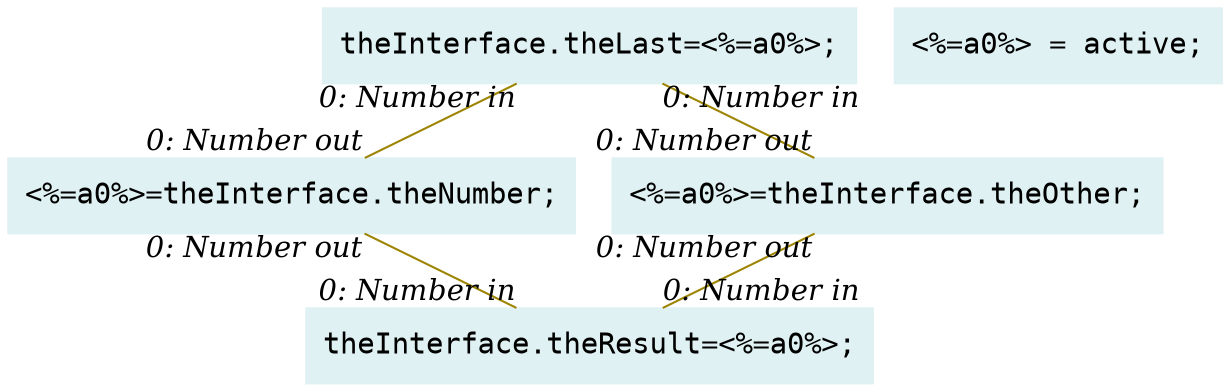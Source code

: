 digraph g{node_2069 [shape="box", style="filled", color="#dff1f2", fontname="Courier", label="<%=a0%>=theInterface.theNumber;
" ]
node_2071 [shape="box", style="filled", color="#dff1f2", fontname="Courier", label="<%=a0%>=theInterface.theOther;
" ]
node_2073 [shape="box", style="filled", color="#dff1f2", fontname="Courier", label="theInterface.theResult=<%=a0%>;
" ]
node_2075 [shape="box", style="filled", color="#dff1f2", fontname="Courier", label="theInterface.theLast=<%=a0%>;
" ]
node_2101 [shape="box", style="filled", color="#dff1f2", fontname="Courier", label="<%=a0%> = active;
" ]
node_2075 -> node_2069 [dir=none, arrowHead=none, fontname="Times-Italic", arrowsize=1, color="#9d8400", label="",  headlabel="0: Number out", taillabel="0: Number in" ]
node_2075 -> node_2071 [dir=none, arrowHead=none, fontname="Times-Italic", arrowsize=1, color="#9d8400", label="",  headlabel="0: Number out", taillabel="0: Number in" ]
node_2069 -> node_2073 [dir=none, arrowHead=none, fontname="Times-Italic", arrowsize=1, color="#9d8400", label="",  headlabel="0: Number in", taillabel="0: Number out" ]
node_2071 -> node_2073 [dir=none, arrowHead=none, fontname="Times-Italic", arrowsize=1, color="#9d8400", label="",  headlabel="0: Number in", taillabel="0: Number out" ]
}